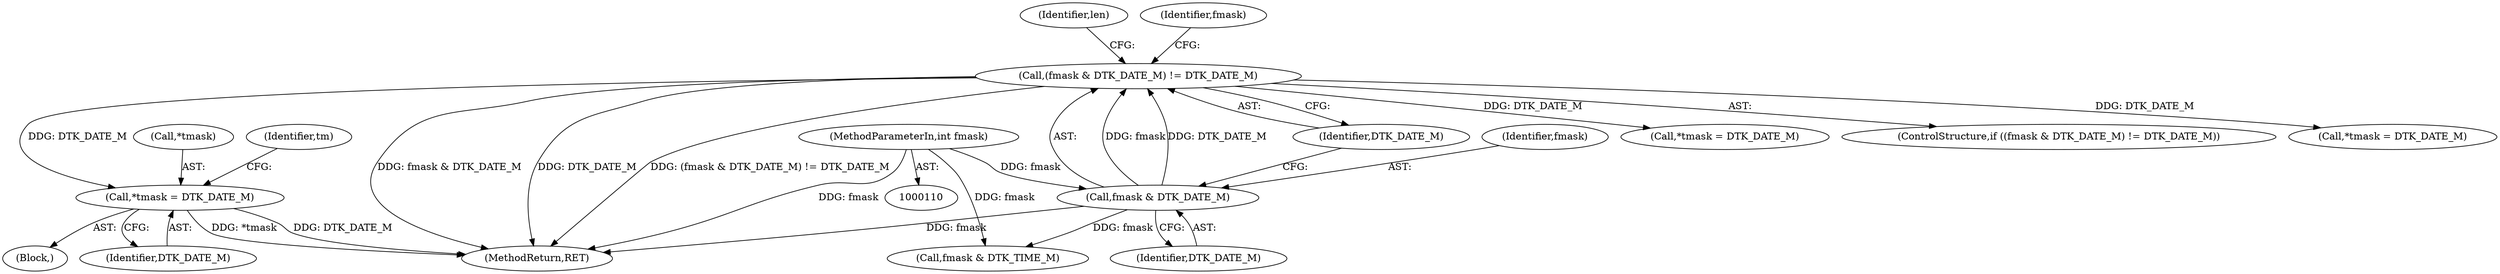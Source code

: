 digraph "0_postgres_4318daecc959886d001a6e79c6ea853e8b1dfb4b_0@pointer" {
"1000188" [label="(Call,*tmask = DTK_DATE_M)"];
"1000177" [label="(Call,(fmask & DTK_DATE_M) != DTK_DATE_M)"];
"1000178" [label="(Call,fmask & DTK_DATE_M)"];
"1000113" [label="(MethodParameterIn,int fmask)"];
"1000288" [label="(Call,*tmask = DTK_DATE_M)"];
"1000185" [label="(Identifier,len)"];
"1000176" [label="(ControlStructure,if ((fmask & DTK_DATE_M) != DTK_DATE_M))"];
"1000187" [label="(Block,)"];
"1000181" [label="(Identifier,DTK_DATE_M)"];
"1000189" [label="(Call,*tmask)"];
"1000177" [label="(Call,(fmask & DTK_DATE_M) != DTK_DATE_M)"];
"1000194" [label="(Identifier,tm)"];
"1000180" [label="(Identifier,DTK_DATE_M)"];
"1000327" [label="(Call,fmask & DTK_TIME_M)"];
"1000236" [label="(Call,*tmask = DTK_DATE_M)"];
"1000178" [label="(Call,fmask & DTK_DATE_M)"];
"1000113" [label="(MethodParameterIn,int fmask)"];
"1000328" [label="(Identifier,fmask)"];
"1000179" [label="(Identifier,fmask)"];
"1000191" [label="(Identifier,DTK_DATE_M)"];
"1000421" [label="(MethodReturn,RET)"];
"1000188" [label="(Call,*tmask = DTK_DATE_M)"];
"1000188" -> "1000187"  [label="AST: "];
"1000188" -> "1000191"  [label="CFG: "];
"1000189" -> "1000188"  [label="AST: "];
"1000191" -> "1000188"  [label="AST: "];
"1000194" -> "1000188"  [label="CFG: "];
"1000188" -> "1000421"  [label="DDG: *tmask"];
"1000188" -> "1000421"  [label="DDG: DTK_DATE_M"];
"1000177" -> "1000188"  [label="DDG: DTK_DATE_M"];
"1000177" -> "1000176"  [label="AST: "];
"1000177" -> "1000181"  [label="CFG: "];
"1000178" -> "1000177"  [label="AST: "];
"1000181" -> "1000177"  [label="AST: "];
"1000185" -> "1000177"  [label="CFG: "];
"1000328" -> "1000177"  [label="CFG: "];
"1000177" -> "1000421"  [label="DDG: fmask & DTK_DATE_M"];
"1000177" -> "1000421"  [label="DDG: DTK_DATE_M"];
"1000177" -> "1000421"  [label="DDG: (fmask & DTK_DATE_M) != DTK_DATE_M"];
"1000178" -> "1000177"  [label="DDG: fmask"];
"1000178" -> "1000177"  [label="DDG: DTK_DATE_M"];
"1000177" -> "1000236"  [label="DDG: DTK_DATE_M"];
"1000177" -> "1000288"  [label="DDG: DTK_DATE_M"];
"1000178" -> "1000180"  [label="CFG: "];
"1000179" -> "1000178"  [label="AST: "];
"1000180" -> "1000178"  [label="AST: "];
"1000181" -> "1000178"  [label="CFG: "];
"1000178" -> "1000421"  [label="DDG: fmask"];
"1000113" -> "1000178"  [label="DDG: fmask"];
"1000178" -> "1000327"  [label="DDG: fmask"];
"1000113" -> "1000110"  [label="AST: "];
"1000113" -> "1000421"  [label="DDG: fmask"];
"1000113" -> "1000327"  [label="DDG: fmask"];
}
